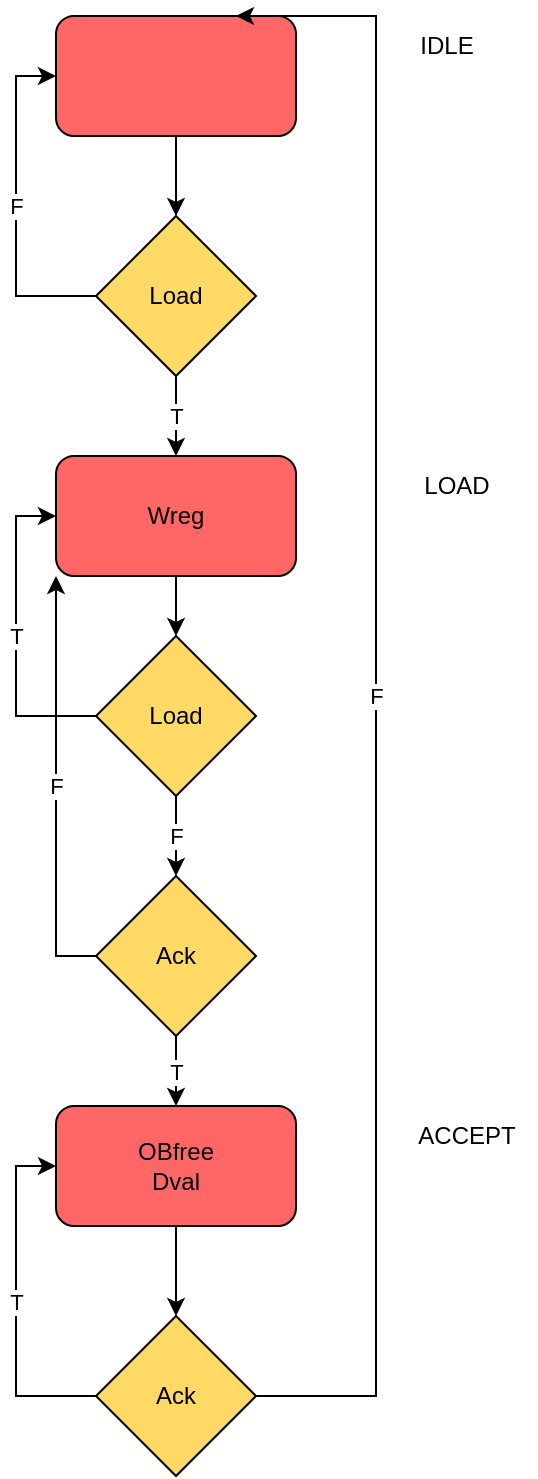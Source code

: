 <mxfile version="21.3.2" type="github">
  <diagram name="Sayfa -1" id="4xq6QPF7gOLx9WPlcbQo">
    <mxGraphModel dx="1444" dy="2812" grid="1" gridSize="10" guides="1" tooltips="1" connect="1" arrows="1" fold="1" page="1" pageScale="1" pageWidth="827" pageHeight="1169" math="0" shadow="0">
      <root>
        <mxCell id="0" />
        <mxCell id="1" parent="0" />
        <mxCell id="We2qECffuNLV7zVW1tSk-3" style="edgeStyle=orthogonalEdgeStyle;rounded=0;orthogonalLoop=1;jettySize=auto;html=1;exitX=0.5;exitY=1;exitDx=0;exitDy=0;entryX=0.5;entryY=0;entryDx=0;entryDy=0;" edge="1" parent="1" source="We2qECffuNLV7zVW1tSk-1" target="We2qECffuNLV7zVW1tSk-2">
          <mxGeometry relative="1" as="geometry" />
        </mxCell>
        <mxCell id="We2qECffuNLV7zVW1tSk-1" value="" style="rounded=1;whiteSpace=wrap;html=1;fillColor=#FF6666;" vertex="1" parent="1">
          <mxGeometry x="-90" y="-1510" width="120" height="60" as="geometry" />
        </mxCell>
        <mxCell id="We2qECffuNLV7zVW1tSk-5" value="T" style="edgeStyle=orthogonalEdgeStyle;rounded=0;orthogonalLoop=1;jettySize=auto;html=1;exitX=0.5;exitY=1;exitDx=0;exitDy=0;entryX=0.5;entryY=0;entryDx=0;entryDy=0;" edge="1" parent="1" source="We2qECffuNLV7zVW1tSk-2" target="We2qECffuNLV7zVW1tSk-4">
          <mxGeometry relative="1" as="geometry" />
        </mxCell>
        <mxCell id="We2qECffuNLV7zVW1tSk-21" value="F" style="edgeStyle=orthogonalEdgeStyle;rounded=0;orthogonalLoop=1;jettySize=auto;html=1;exitX=0;exitY=0.5;exitDx=0;exitDy=0;entryX=0;entryY=0.5;entryDx=0;entryDy=0;" edge="1" parent="1" source="We2qECffuNLV7zVW1tSk-2" target="We2qECffuNLV7zVW1tSk-1">
          <mxGeometry relative="1" as="geometry">
            <mxPoint x="-200" y="-1370" as="targetPoint" />
          </mxGeometry>
        </mxCell>
        <mxCell id="We2qECffuNLV7zVW1tSk-2" value="Load" style="rhombus;whiteSpace=wrap;html=1;fillColor=#FFD966;" vertex="1" parent="1">
          <mxGeometry x="-70" y="-1410" width="80" height="80" as="geometry" />
        </mxCell>
        <mxCell id="We2qECffuNLV7zVW1tSk-7" value="" style="edgeStyle=orthogonalEdgeStyle;rounded=0;orthogonalLoop=1;jettySize=auto;html=1;" edge="1" parent="1" source="We2qECffuNLV7zVW1tSk-4" target="We2qECffuNLV7zVW1tSk-6">
          <mxGeometry relative="1" as="geometry" />
        </mxCell>
        <mxCell id="We2qECffuNLV7zVW1tSk-4" value="Wreg" style="rounded=1;whiteSpace=wrap;html=1;fillColor=#FF6666;" vertex="1" parent="1">
          <mxGeometry x="-90" y="-1290" width="120" height="60" as="geometry" />
        </mxCell>
        <mxCell id="We2qECffuNLV7zVW1tSk-12" value="F" style="edgeStyle=orthogonalEdgeStyle;rounded=0;orthogonalLoop=1;jettySize=auto;html=1;exitX=0.5;exitY=1;exitDx=0;exitDy=0;entryX=0.5;entryY=0;entryDx=0;entryDy=0;" edge="1" parent="1" source="We2qECffuNLV7zVW1tSk-6" target="We2qECffuNLV7zVW1tSk-8">
          <mxGeometry relative="1" as="geometry" />
        </mxCell>
        <mxCell id="We2qECffuNLV7zVW1tSk-22" value="T" style="edgeStyle=orthogonalEdgeStyle;rounded=0;orthogonalLoop=1;jettySize=auto;html=1;exitX=0;exitY=0.5;exitDx=0;exitDy=0;entryX=0;entryY=0.5;entryDx=0;entryDy=0;" edge="1" parent="1" source="We2qECffuNLV7zVW1tSk-6" target="We2qECffuNLV7zVW1tSk-4">
          <mxGeometry relative="1" as="geometry" />
        </mxCell>
        <mxCell id="We2qECffuNLV7zVW1tSk-6" value="Load" style="rhombus;whiteSpace=wrap;html=1;fillColor=#FFD966;" vertex="1" parent="1">
          <mxGeometry x="-70" y="-1200" width="80" height="80" as="geometry" />
        </mxCell>
        <mxCell id="We2qECffuNLV7zVW1tSk-14" value="T" style="edgeStyle=orthogonalEdgeStyle;rounded=0;orthogonalLoop=1;jettySize=auto;html=1;" edge="1" parent="1" source="We2qECffuNLV7zVW1tSk-8" target="We2qECffuNLV7zVW1tSk-13">
          <mxGeometry relative="1" as="geometry" />
        </mxCell>
        <mxCell id="We2qECffuNLV7zVW1tSk-23" value="F" style="edgeStyle=orthogonalEdgeStyle;rounded=0;orthogonalLoop=1;jettySize=auto;html=1;exitX=0;exitY=0.5;exitDx=0;exitDy=0;entryX=0;entryY=1;entryDx=0;entryDy=0;" edge="1" parent="1" source="We2qECffuNLV7zVW1tSk-8" target="We2qECffuNLV7zVW1tSk-4">
          <mxGeometry relative="1" as="geometry" />
        </mxCell>
        <mxCell id="We2qECffuNLV7zVW1tSk-8" value="Ack" style="rhombus;whiteSpace=wrap;html=1;fillColor=#FFD966;" vertex="1" parent="1">
          <mxGeometry x="-70" y="-1080" width="80" height="80" as="geometry" />
        </mxCell>
        <mxCell id="We2qECffuNLV7zVW1tSk-16" value="" style="edgeStyle=orthogonalEdgeStyle;rounded=0;orthogonalLoop=1;jettySize=auto;html=1;" edge="1" parent="1" source="We2qECffuNLV7zVW1tSk-13" target="We2qECffuNLV7zVW1tSk-15">
          <mxGeometry relative="1" as="geometry" />
        </mxCell>
        <mxCell id="We2qECffuNLV7zVW1tSk-13" value="OBfree&lt;br&gt;Dval" style="rounded=1;whiteSpace=wrap;html=1;fillColor=#FF6666;" vertex="1" parent="1">
          <mxGeometry x="-90" y="-965" width="120" height="60" as="geometry" />
        </mxCell>
        <mxCell id="We2qECffuNLV7zVW1tSk-24" value="T" style="edgeStyle=orthogonalEdgeStyle;rounded=0;orthogonalLoop=1;jettySize=auto;html=1;exitX=0;exitY=0.5;exitDx=0;exitDy=0;entryX=0;entryY=0.5;entryDx=0;entryDy=0;" edge="1" parent="1" source="We2qECffuNLV7zVW1tSk-15" target="We2qECffuNLV7zVW1tSk-13">
          <mxGeometry relative="1" as="geometry" />
        </mxCell>
        <mxCell id="We2qECffuNLV7zVW1tSk-15" value="Ack" style="rhombus;whiteSpace=wrap;html=1;fillColor=#FFD966;" vertex="1" parent="1">
          <mxGeometry x="-70" y="-860" width="80" height="80" as="geometry" />
        </mxCell>
        <mxCell id="We2qECffuNLV7zVW1tSk-17" value="IDLE" style="text;html=1;align=center;verticalAlign=middle;resizable=0;points=[];autosize=1;strokeColor=none;fillColor=none;" vertex="1" parent="1">
          <mxGeometry x="80" y="-1510" width="50" height="30" as="geometry" />
        </mxCell>
        <mxCell id="We2qECffuNLV7zVW1tSk-18" value="LOAD" style="text;html=1;align=center;verticalAlign=middle;resizable=0;points=[];autosize=1;strokeColor=none;fillColor=none;" vertex="1" parent="1">
          <mxGeometry x="80" y="-1290" width="60" height="30" as="geometry" />
        </mxCell>
        <mxCell id="We2qECffuNLV7zVW1tSk-19" value="ACCEPT" style="text;html=1;align=center;verticalAlign=middle;resizable=0;points=[];autosize=1;strokeColor=none;fillColor=none;" vertex="1" parent="1">
          <mxGeometry x="80" y="-965" width="70" height="30" as="geometry" />
        </mxCell>
        <mxCell id="We2qECffuNLV7zVW1tSk-28" value="F" style="endArrow=classic;html=1;rounded=0;entryX=0.75;entryY=0;entryDx=0;entryDy=0;exitX=1;exitY=0.5;exitDx=0;exitDy=0;" edge="1" parent="1" source="We2qECffuNLV7zVW1tSk-15" target="We2qECffuNLV7zVW1tSk-1">
          <mxGeometry width="50" height="50" relative="1" as="geometry">
            <mxPoint x="180" y="-1510" as="sourcePoint" />
            <mxPoint x="70" y="-1480" as="targetPoint" />
            <Array as="points">
              <mxPoint x="70" y="-820" />
              <mxPoint x="70" y="-1510" />
            </Array>
          </mxGeometry>
        </mxCell>
      </root>
    </mxGraphModel>
  </diagram>
</mxfile>
